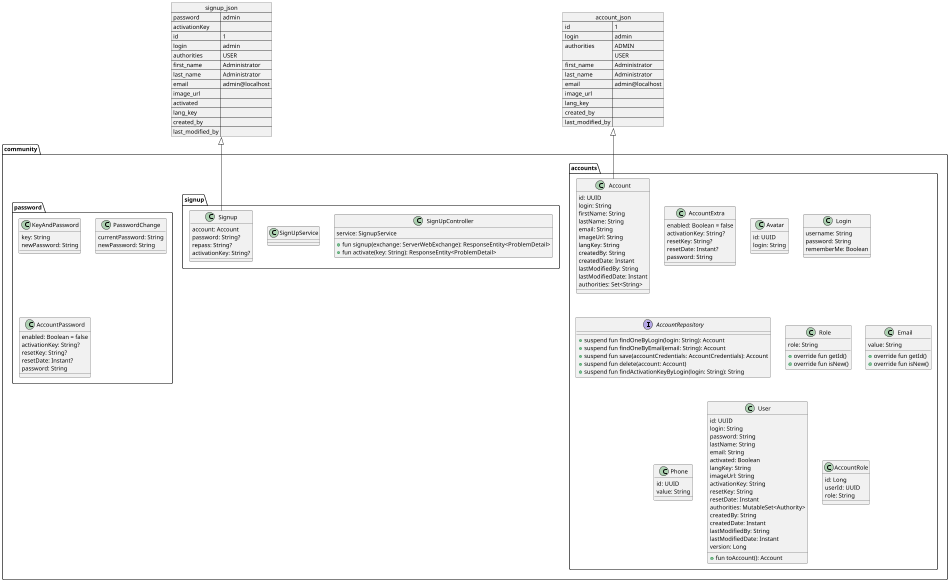 @startuml
'https://plantuml.com/class-diagram
scale 950 width
set namespaceSeparator ::

'id;login;password_hash;first_name;last_name;email;image_url;activated;lang_key;created_by;last_modified_by
'2;user;$2a$10$VEjxo0jq2YG9Rbk2HmX9S.k1uZBGYUHdUcid3g/vfiEl7lwWgOH/K;User;User;user@localhost;;true;fr;system;system

''''''''''''''''''''''''''''''''''''''''''''''''''''''''''''''''
package community::accounts {
  class Account {
    id: UUID
    login: String
    firstName: String
    lastName: String
    email: String
    imageUrl: String
    langKey: String
    createdBy: String
    createdDate: Instant
    lastModifiedBy: String
    lastModifiedDate: Instant
    authorities: Set<String>
  }

 class AccountExtra {
    enabled: Boolean = false
    activationKey: String?
    resetKey: String?
    resetDate: Instant?
    password: String
 }

  class Avatar {
    id: UUID
    login: String
  }

  class Login {
   username: String
   password: String
   rememberMe: Boolean
  }

  interface AccountRepository{
    + suspend fun findOneByLogin(login: String): Account
    + suspend fun findOneByEmail(email: String): Account
    + suspend fun save(accountCredentials: AccountCredentials): Account
    + suspend fun delete(account: Account)
    + suspend fun findActivationKeyByLogin(login: String): String
  }
  class Role{
    role: String
    + override fun getId()
    + override fun isNew()
  }

  class Email{
    value: String
    + override fun getId()
    + override fun isNew()
  }

  class Phone{
      id: UUID
      value: String
  }

  class User{
    id: UUID
    login: String
    password: String
    lastName: String
    email: String
    activated: Boolean
    langKey: String
    imageUrl: String
    activationKey: String
    resetKey: String
    resetDate: Instant
    authorities: MutableSet<Authority>
    createdBy: String
    createdDate: Instant
    lastModifiedBy: String
    lastModifiedDate: Instant
    version: Long
    + fun toAccount(): Account
  }

  class AccountRole{
      id: Long
      userId: UUID
      role: String
  }
}
''''''''''''''''''''''''''''''''''''''''''''''''''''''''''''''''
package community::signup{

  class SignUpController {
       service: SignupService
       + fun signup(exchange: ServerWebExchange): ResponseEntity<ProblemDetail>
       + fun activate(key: String): ResponseEntity<ProblemDetail>
  }

  class SignUpService

  class Signup {
        account: Account
        password: String?
        repass: String?
        activationKey: String?
  }
}
''''''''''''''''''''''''''''''''''''''''''''''''''''''''''''''''
package community::password{

  class KeyAndPassword {
    key: String
    newPassword: String
  }

  class PasswordChange {
   currentPassword: String
   newPassword: String
  }
     class AccountPassword {
        enabled: Boolean = false
        activationKey: String?
        resetKey: String?
        resetDate: Instant?
        password: String
     }
}
''''''''''''''''''''''''''''''''''''''''''''''''''''''''''''''''
json signup_json {
   "password":"admin",
   "activationKey":"",
   "id":"1",
   "login":"admin",
   "authorities":["USER"],
   "first_name":"Administrator",
   "last_name":"Administrator",
   "email":"admin@localhost",
   "image_url":"",
   "activated":"",
   "lang_key":"",
   "created_by":"",
   "last_modified_by":""
}
signup_json  <|-- Signup
''''''''''''''''''''''''''''''''''''''''''''''''''''''''''''''''
json account_json {
   "id":"1",
   "login":"admin",
   "authorities":["ADMIN", "USER"],
   "first_name":"Administrator",
   "last_name":"Administrator",
   "email":"admin@localhost",
   "image_url":"",
   "lang_key":"",
   "created_by":"",
   "last_modified_by":""
}
account_json  <|-- Account
''''''''''''''''''''''''''''''''''''''''''''''''''''''''''''''''
@enduml